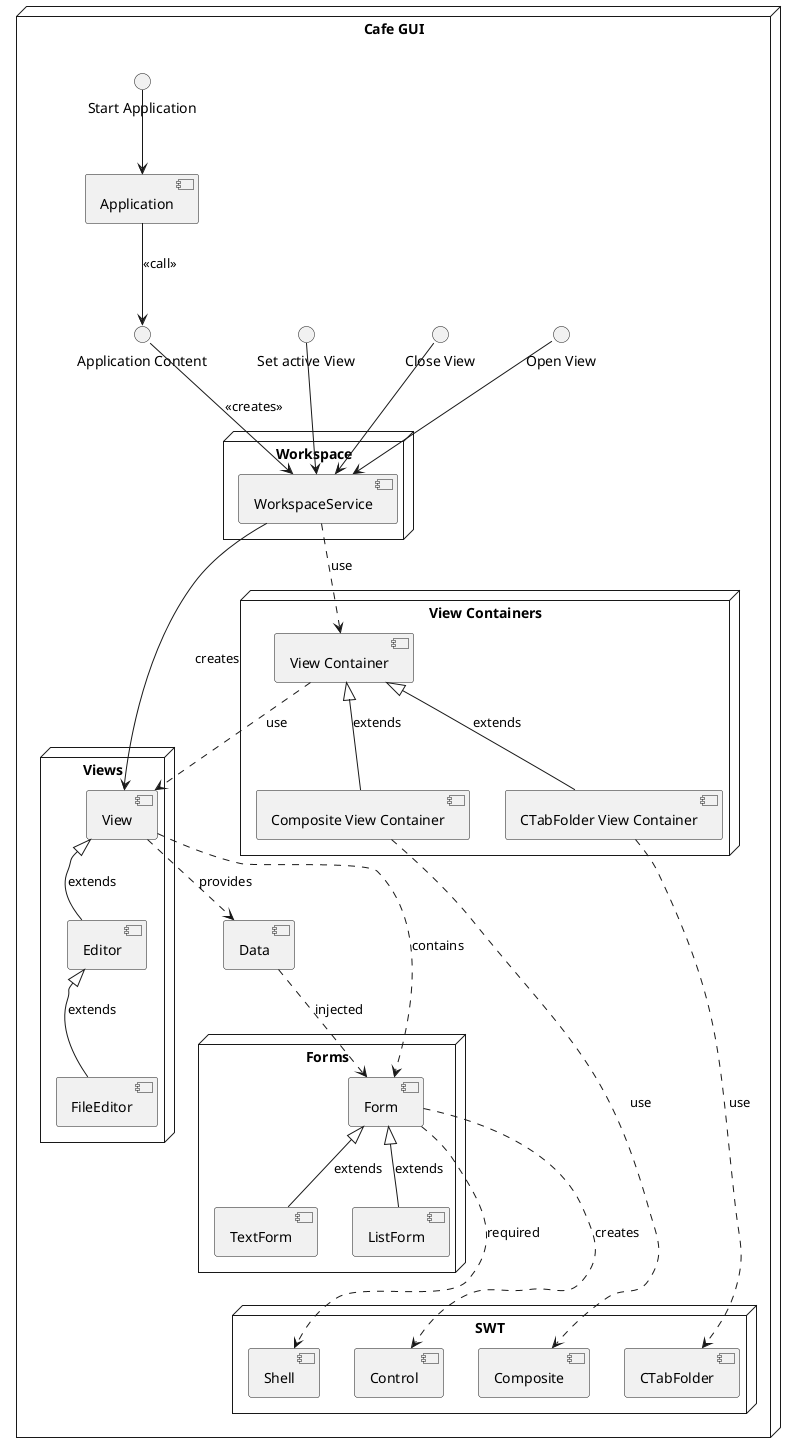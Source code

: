 @startuml
'https://plantuml.com/component-diagram

node "Cafe GUI"{
    interface "Open View"  as OpenView
    interface "Close View"  as CloseView
    interface "Set active View"  as FocusView

    interface "Start Application"  as StartApp
    interface "Application Content"  as AppContent

    [Application]
    [Data]

    node "SWT" {
      [Shell]
      [Composite]
      [Control]
      [CTabFolder]
    }

    node "Forms"{
        [Form]
        [TextForm]
        [ListForm]

        [Form]<|--[TextForm] : extends
        [Form]<|--[ListForm] : extends
        [Form] ...> [Control] : creates
        [Form] ...> [Shell] : required


        [Data] ..> [Form] : injected
    }

    node "Views"{
        [View]
        [Editor]
        [FileEditor]

        [View] <|-- [Editor] : extends
        [Editor] <|-- [FileEditor] : extends

        [View] ..> [Form] : contains
        [View] ..> [Data] : provides


    }

    node "View Containers"{
       [View Container]
       [CTabFolder View Container]
       [Composite View Container]
       [View Container] <|-- [CTabFolder View Container] : extends
       [View Container] <|-- [Composite View Container] : extends

        [View Container] ..> [View] : use
        [CTabFolder View Container] ..> [CTabFolder] : use
        [Composite View Container] ..> [Composite] : use
    }

    node "Workspace"{
         [WorkspaceService]
         [WorkspaceService] ..> [View Container]: use
         [WorkspaceService] --> [View] : creates
    }

 

    StartApp-->[Application]
    [Application] -->  AppContent : <<call>>
    AppContent --> [WorkspaceService] : <<creates>>
    OpenView --> [WorkspaceService]
    CloseView --> [WorkspaceService]
    FocusView --> [WorkspaceService]
}
@enduml